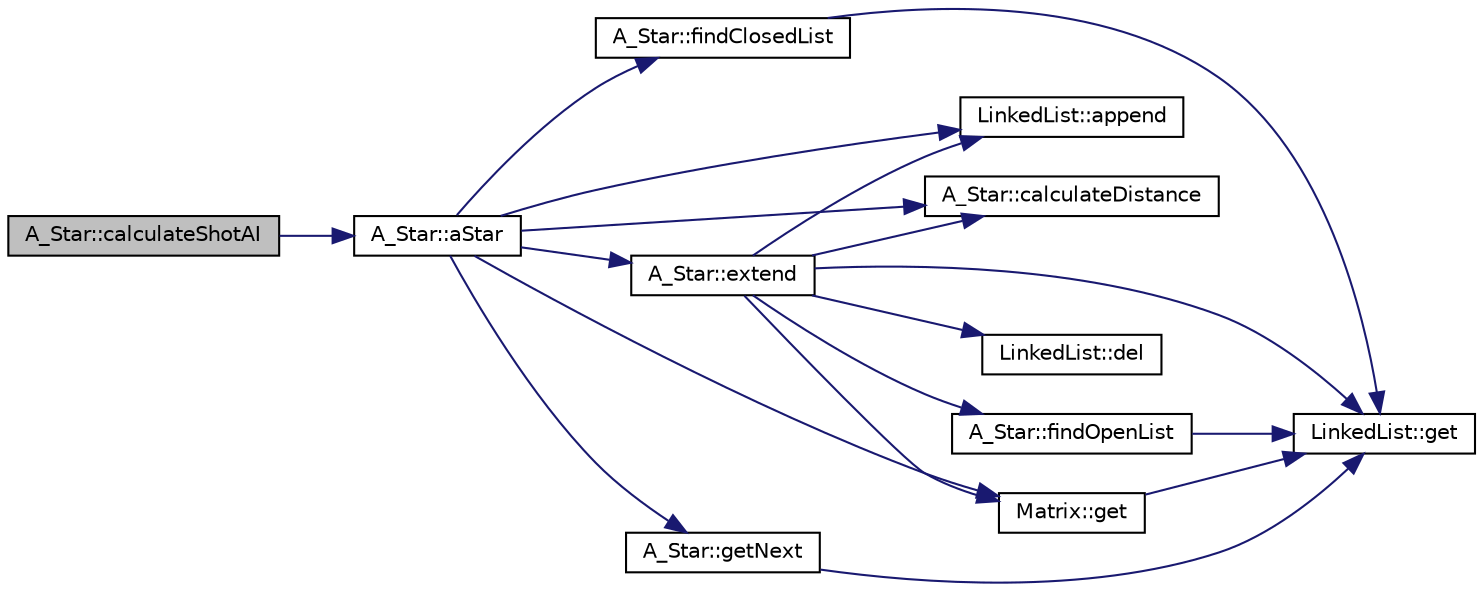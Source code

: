digraph "A_Star::calculateShotAI"
{
 // LATEX_PDF_SIZE
  edge [fontname="Helvetica",fontsize="10",labelfontname="Helvetica",labelfontsize="10"];
  node [fontname="Helvetica",fontsize="10",shape=record];
  rankdir="LR";
  Node1 [label="A_Star::calculateShotAI",height=0.2,width=0.4,color="black", fillcolor="grey75", style="filled", fontcolor="black",tooltip="This method calculates pathfinding and then uses the result to calculate a direction for the AI to sh..."];
  Node1 -> Node2 [color="midnightblue",fontsize="10",style="solid",fontname="Helvetica"];
  Node2 [label="A_Star::aStar",height=0.2,width=0.4,color="black", fillcolor="white", style="filled",URL="$class_a___star.html#ac64b51dcff3e3205f0f71da0140f547c",tooltip="this method calculates the pathfinding A* algorithm in the matrix"];
  Node2 -> Node3 [color="midnightblue",fontsize="10",style="solid",fontname="Helvetica"];
  Node3 [label="LinkedList::append",height=0.2,width=0.4,color="black", fillcolor="white", style="filled",URL="$class_linked_list.html#a9942ec5c5a9019f719ec055cdb3b83f1",tooltip=" "];
  Node2 -> Node4 [color="midnightblue",fontsize="10",style="solid",fontname="Helvetica"];
  Node4 [label="A_Star::calculateDistance",height=0.2,width=0.4,color="black", fillcolor="white", style="filled",URL="$class_a___star.html#ac88f7ddad714ece758e06b6b23572d5a",tooltip="Method for calculating the heuristic distance."];
  Node2 -> Node5 [color="midnightblue",fontsize="10",style="solid",fontname="Helvetica"];
  Node5 [label="A_Star::extend",height=0.2,width=0.4,color="black", fillcolor="white", style="filled",URL="$class_a___star.html#a6859146b12d0a63e4c887b4dcaeed2d4",tooltip="Method for getting the 8 boxes next to the one that's being processed."];
  Node5 -> Node3 [color="midnightblue",fontsize="10",style="solid",fontname="Helvetica"];
  Node5 -> Node4 [color="midnightblue",fontsize="10",style="solid",fontname="Helvetica"];
  Node5 -> Node6 [color="midnightblue",fontsize="10",style="solid",fontname="Helvetica"];
  Node6 [label="LinkedList::del",height=0.2,width=0.4,color="black", fillcolor="white", style="filled",URL="$class_linked_list.html#a07bf7128d5015e176a80fbb35958cd87",tooltip=" "];
  Node5 -> Node7 [color="midnightblue",fontsize="10",style="solid",fontname="Helvetica"];
  Node7 [label="A_Star::findOpenList",height=0.2,width=0.4,color="black", fillcolor="white", style="filled",URL="$class_a___star.html#a7ddd41ea7b3ad584243e511306d9fc79",tooltip="Search in the open list if there's an element with the given box."];
  Node7 -> Node8 [color="midnightblue",fontsize="10",style="solid",fontname="Helvetica"];
  Node8 [label="LinkedList::get",height=0.2,width=0.4,color="black", fillcolor="white", style="filled",URL="$class_linked_list.html#a76d26f9fc7b344dc1d5bb81b853ae96e",tooltip=" "];
  Node5 -> Node9 [color="midnightblue",fontsize="10",style="solid",fontname="Helvetica"];
  Node9 [label="Matrix::get",height=0.2,width=0.4,color="black", fillcolor="white", style="filled",URL="$class_matrix.html#a1e0aa6d20e6a754c70a06986aa8ab2c1",tooltip="This method returns an item in a given position in a matrix."];
  Node9 -> Node8 [color="midnightblue",fontsize="10",style="solid",fontname="Helvetica"];
  Node5 -> Node8 [color="midnightblue",fontsize="10",style="solid",fontname="Helvetica"];
  Node2 -> Node10 [color="midnightblue",fontsize="10",style="solid",fontname="Helvetica"];
  Node10 [label="A_Star::findClosedList",height=0.2,width=0.4,color="black", fillcolor="white", style="filled",URL="$class_a___star.html#a376fced98f1e69a896bf4822ee88cef7",tooltip="Search in the open list if there's an element with the given box."];
  Node10 -> Node8 [color="midnightblue",fontsize="10",style="solid",fontname="Helvetica"];
  Node2 -> Node9 [color="midnightblue",fontsize="10",style="solid",fontname="Helvetica"];
  Node2 -> Node11 [color="midnightblue",fontsize="10",style="solid",fontname="Helvetica"];
  Node11 [label="A_Star::getNext",height=0.2,width=0.4,color="black", fillcolor="white", style="filled",URL="$class_a___star.html#a3a4045c6cb02cd6eee1dc617bd2fce72",tooltip="Method for getting the next element in the open list."];
  Node11 -> Node8 [color="midnightblue",fontsize="10",style="solid",fontname="Helvetica"];
}
